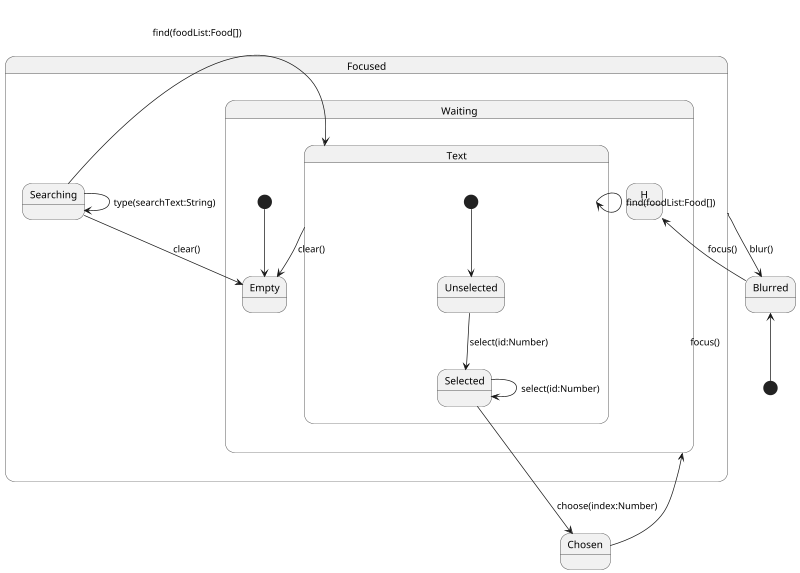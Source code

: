 @startuml

scale 800 width

state Blurred
state Chosen
state Focused {
    state Searching
    state Waiting {
        state H
        state Empty
        state Text {
            state Selected
            state Unselected

            [*] --> Unselected
            Unselected --> Selected : select(id:Number)
            Selected --> Selected : select(id:Number)
        }

        [*] --> Empty
        Text --> Empty : clear()
        Text --> Text : find(foodList:Food[])
    }

    Searching --> Empty : clear()
    Searching --> Text : find(foodList:Food[])
    Searching --> Searching : type(searchText:String)
    Waiting --> Searching : type(searchText:String)
}

[*] -u-> Blurred
Focused --> Blurred : blur()
Blurred -u-> H : focus()
Selected --> Chosen : choose(index:Number)
Chosen --> Waiting : focus()

@enduml